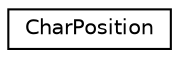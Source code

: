 digraph "Graphical Class Hierarchy"
{
 // LATEX_PDF_SIZE
  edge [fontname="Helvetica",fontsize="10",labelfontname="Helvetica",labelfontsize="10"];
  node [fontname="Helvetica",fontsize="10",shape=record];
  rankdir="LR";
  Node0 [label="CharPosition",height=0.2,width=0.4,color="black", fillcolor="white", style="filled",URL="$structarm__compute_1_1mlgo_1_1parser_1_1_char_position.xhtml",tooltip=" "];
}
